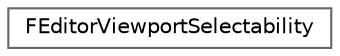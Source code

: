 digraph "Graphical Class Hierarchy"
{
 // INTERACTIVE_SVG=YES
 // LATEX_PDF_SIZE
  bgcolor="transparent";
  edge [fontname=Helvetica,fontsize=10,labelfontname=Helvetica,labelfontsize=10];
  node [fontname=Helvetica,fontsize=10,shape=box,height=0.2,width=0.4];
  rankdir="LR";
  Node0 [id="Node000000",label="FEditorViewportSelectability",height=0.2,width=0.4,color="grey40", fillcolor="white", style="filled",URL="$d7/dd3/classFEditorViewportSelectability.html",tooltip="Manages level actor viewport selectability and hovered visual states."];
}
